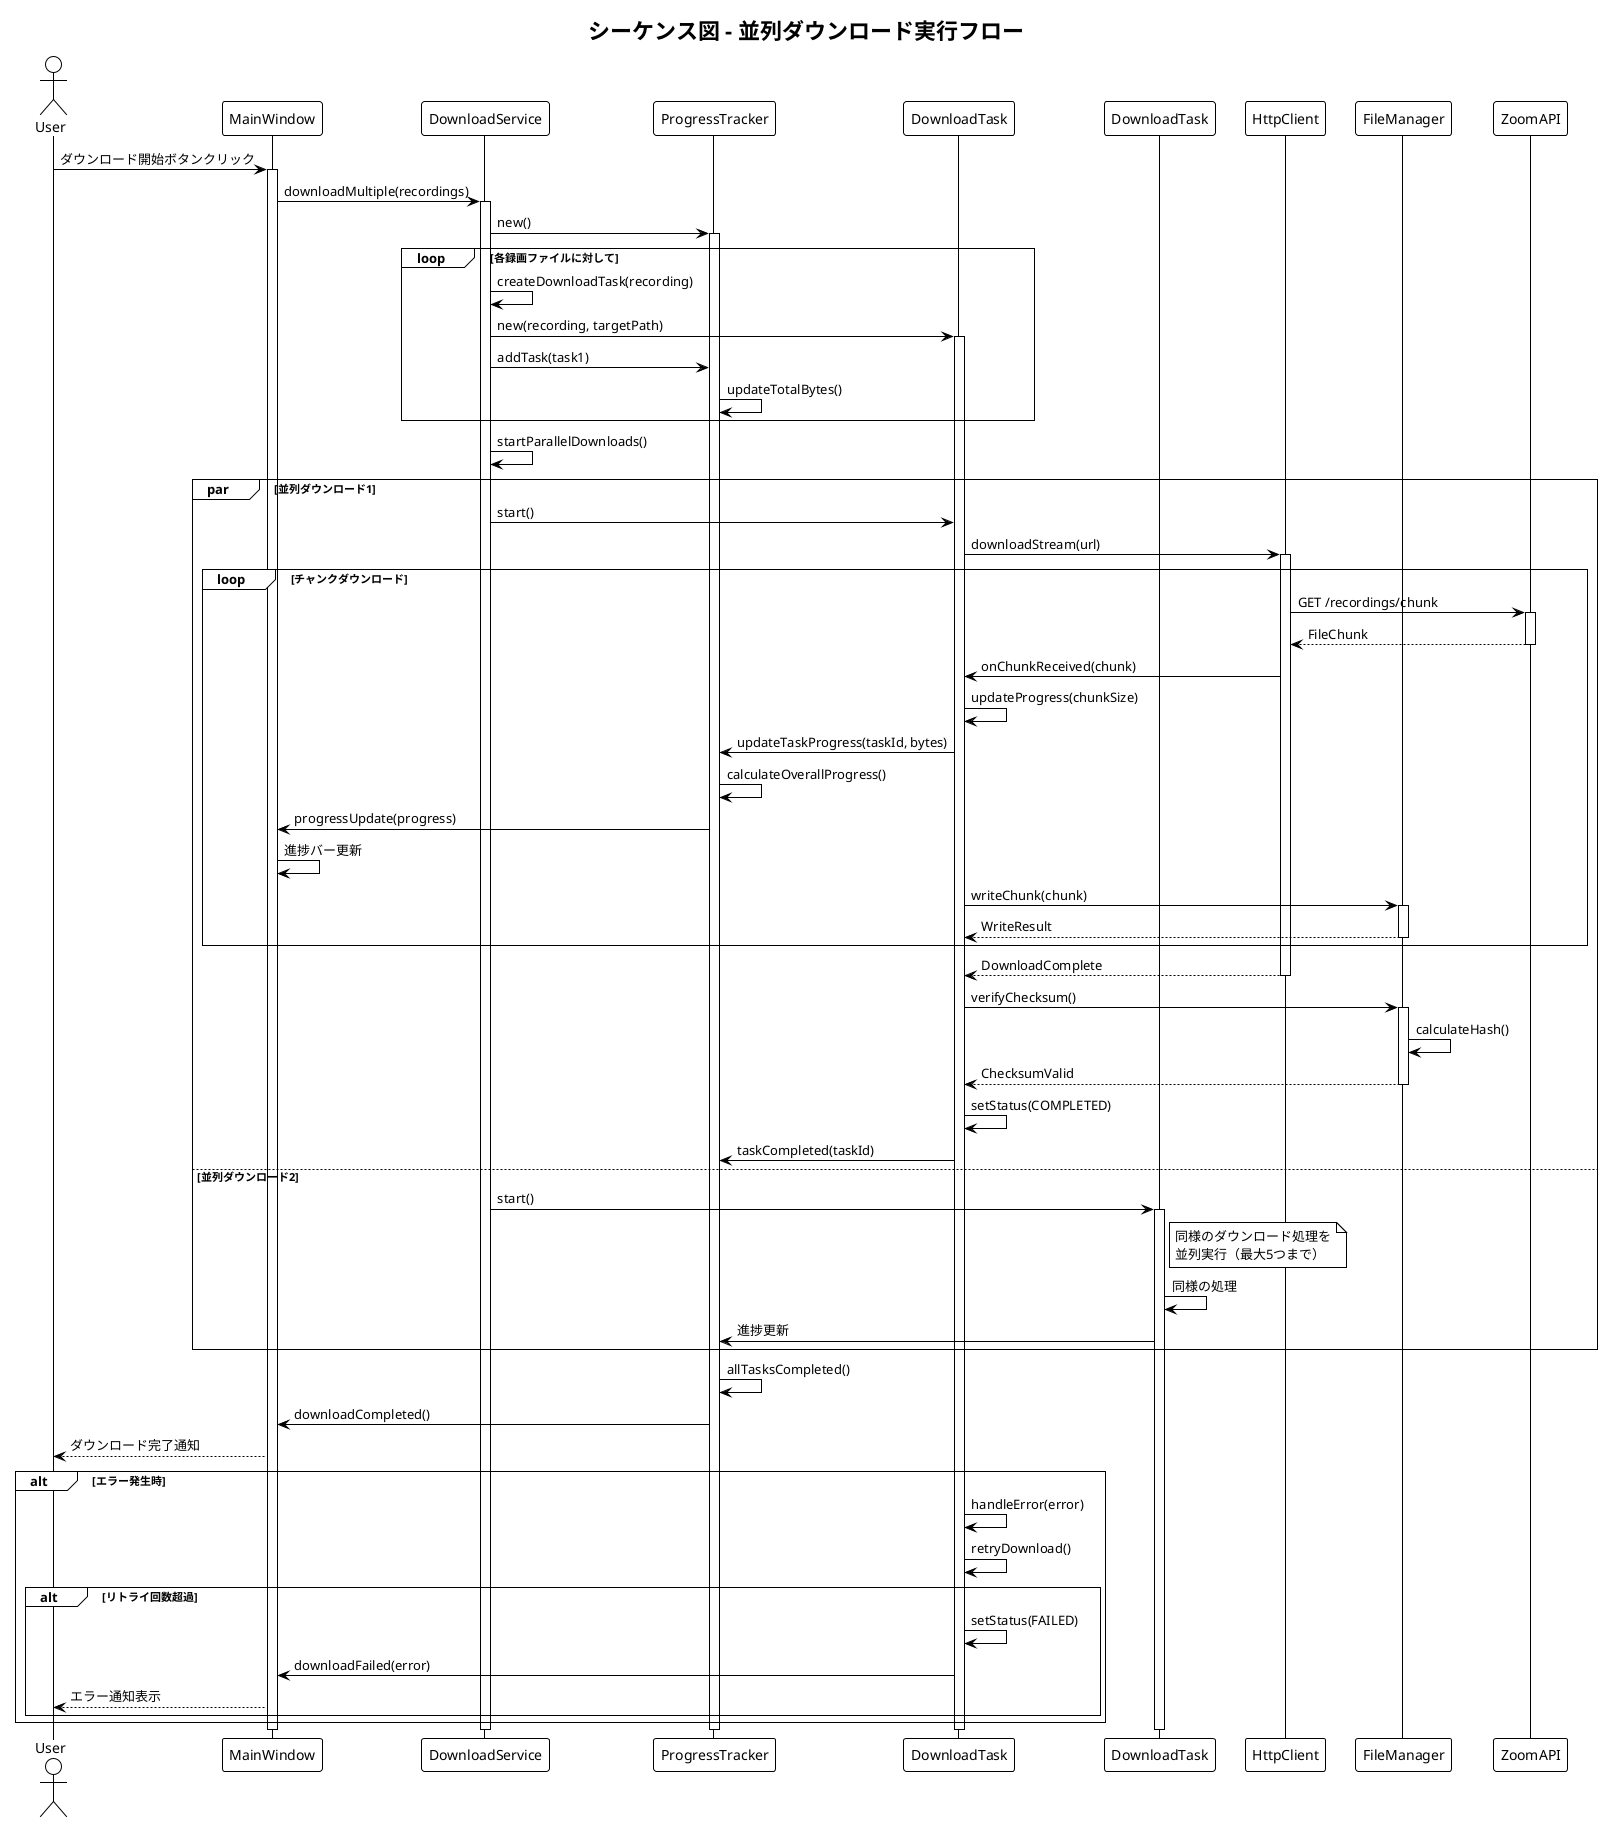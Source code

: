 @startuml DownloadExecutionSequence
!theme plain
title シーケンス図 - 並列ダウンロード実行フロー

actor User as user
participant "MainWindow" as ui
participant "DownloadService" as download
participant "ProgressTracker" as tracker
participant "DownloadTask" as task1
participant "DownloadTask" as task2 
participant "HttpClient" as http
participant "FileManager" as file
participant "ZoomAPI" as zoom

user -> ui : ダウンロード開始ボタンクリック
activate ui

ui -> download : downloadMultiple(recordings)
activate download

download -> tracker : new()
activate tracker

loop 各録画ファイルに対して
    download -> download : createDownloadTask(recording)
    download -> task1 : new(recording, targetPath)
    activate task1
    
    download -> tracker : addTask(task1)
    tracker -> tracker : updateTotalBytes()
end

download -> download : startParallelDownloads()

par 並列ダウンロード1
    download -> task1 : start()
    
    task1 -> http : downloadStream(url)
    activate http
    
    loop チャンクダウンロード
        http -> zoom : GET /recordings/chunk
        activate zoom
        zoom --> http : FileChunk
        deactivate zoom
        
        http -> task1 : onChunkReceived(chunk)
        task1 -> task1 : updateProgress(chunkSize)
        task1 -> tracker : updateTaskProgress(taskId, bytes)
        tracker -> tracker : calculateOverallProgress()
        tracker -> ui : progressUpdate(progress)
        ui -> ui : 進捗バー更新
        
        task1 -> file : writeChunk(chunk)
        activate file
        file --> task1 : WriteResult
        deactivate file
    end
    
    http --> task1 : DownloadComplete
    deactivate http
    
    task1 -> file : verifyChecksum()
    activate file
    file -> file : calculateHash()
    file --> task1 : ChecksumValid
    deactivate file
    
    task1 -> task1 : setStatus(COMPLETED)
    task1 -> tracker : taskCompleted(taskId)
    
else 並列ダウンロード2
    download -> task2 : start()
    activate task2
    
    note right of task2
        同様のダウンロード処理を
        並列実行（最大5つまで）
    end note
    
    task2 -> task2 : 同様の処理
    task2 -> tracker : 進捗更新
    
end

tracker -> tracker : allTasksCompleted()
tracker -> ui : downloadCompleted()
ui --> user : ダウンロード完了通知

alt エラー発生時
    task1 -> task1 : handleError(error)
    task1 -> task1 : retryDownload()
    
    alt リトライ回数超過
        task1 -> task1 : setStatus(FAILED)
        task1 -> ui : downloadFailed(error)
        ui --> user : エラー通知表示
    end
end

deactivate task1
deactivate task2
deactivate tracker
deactivate download
deactivate ui

@enduml